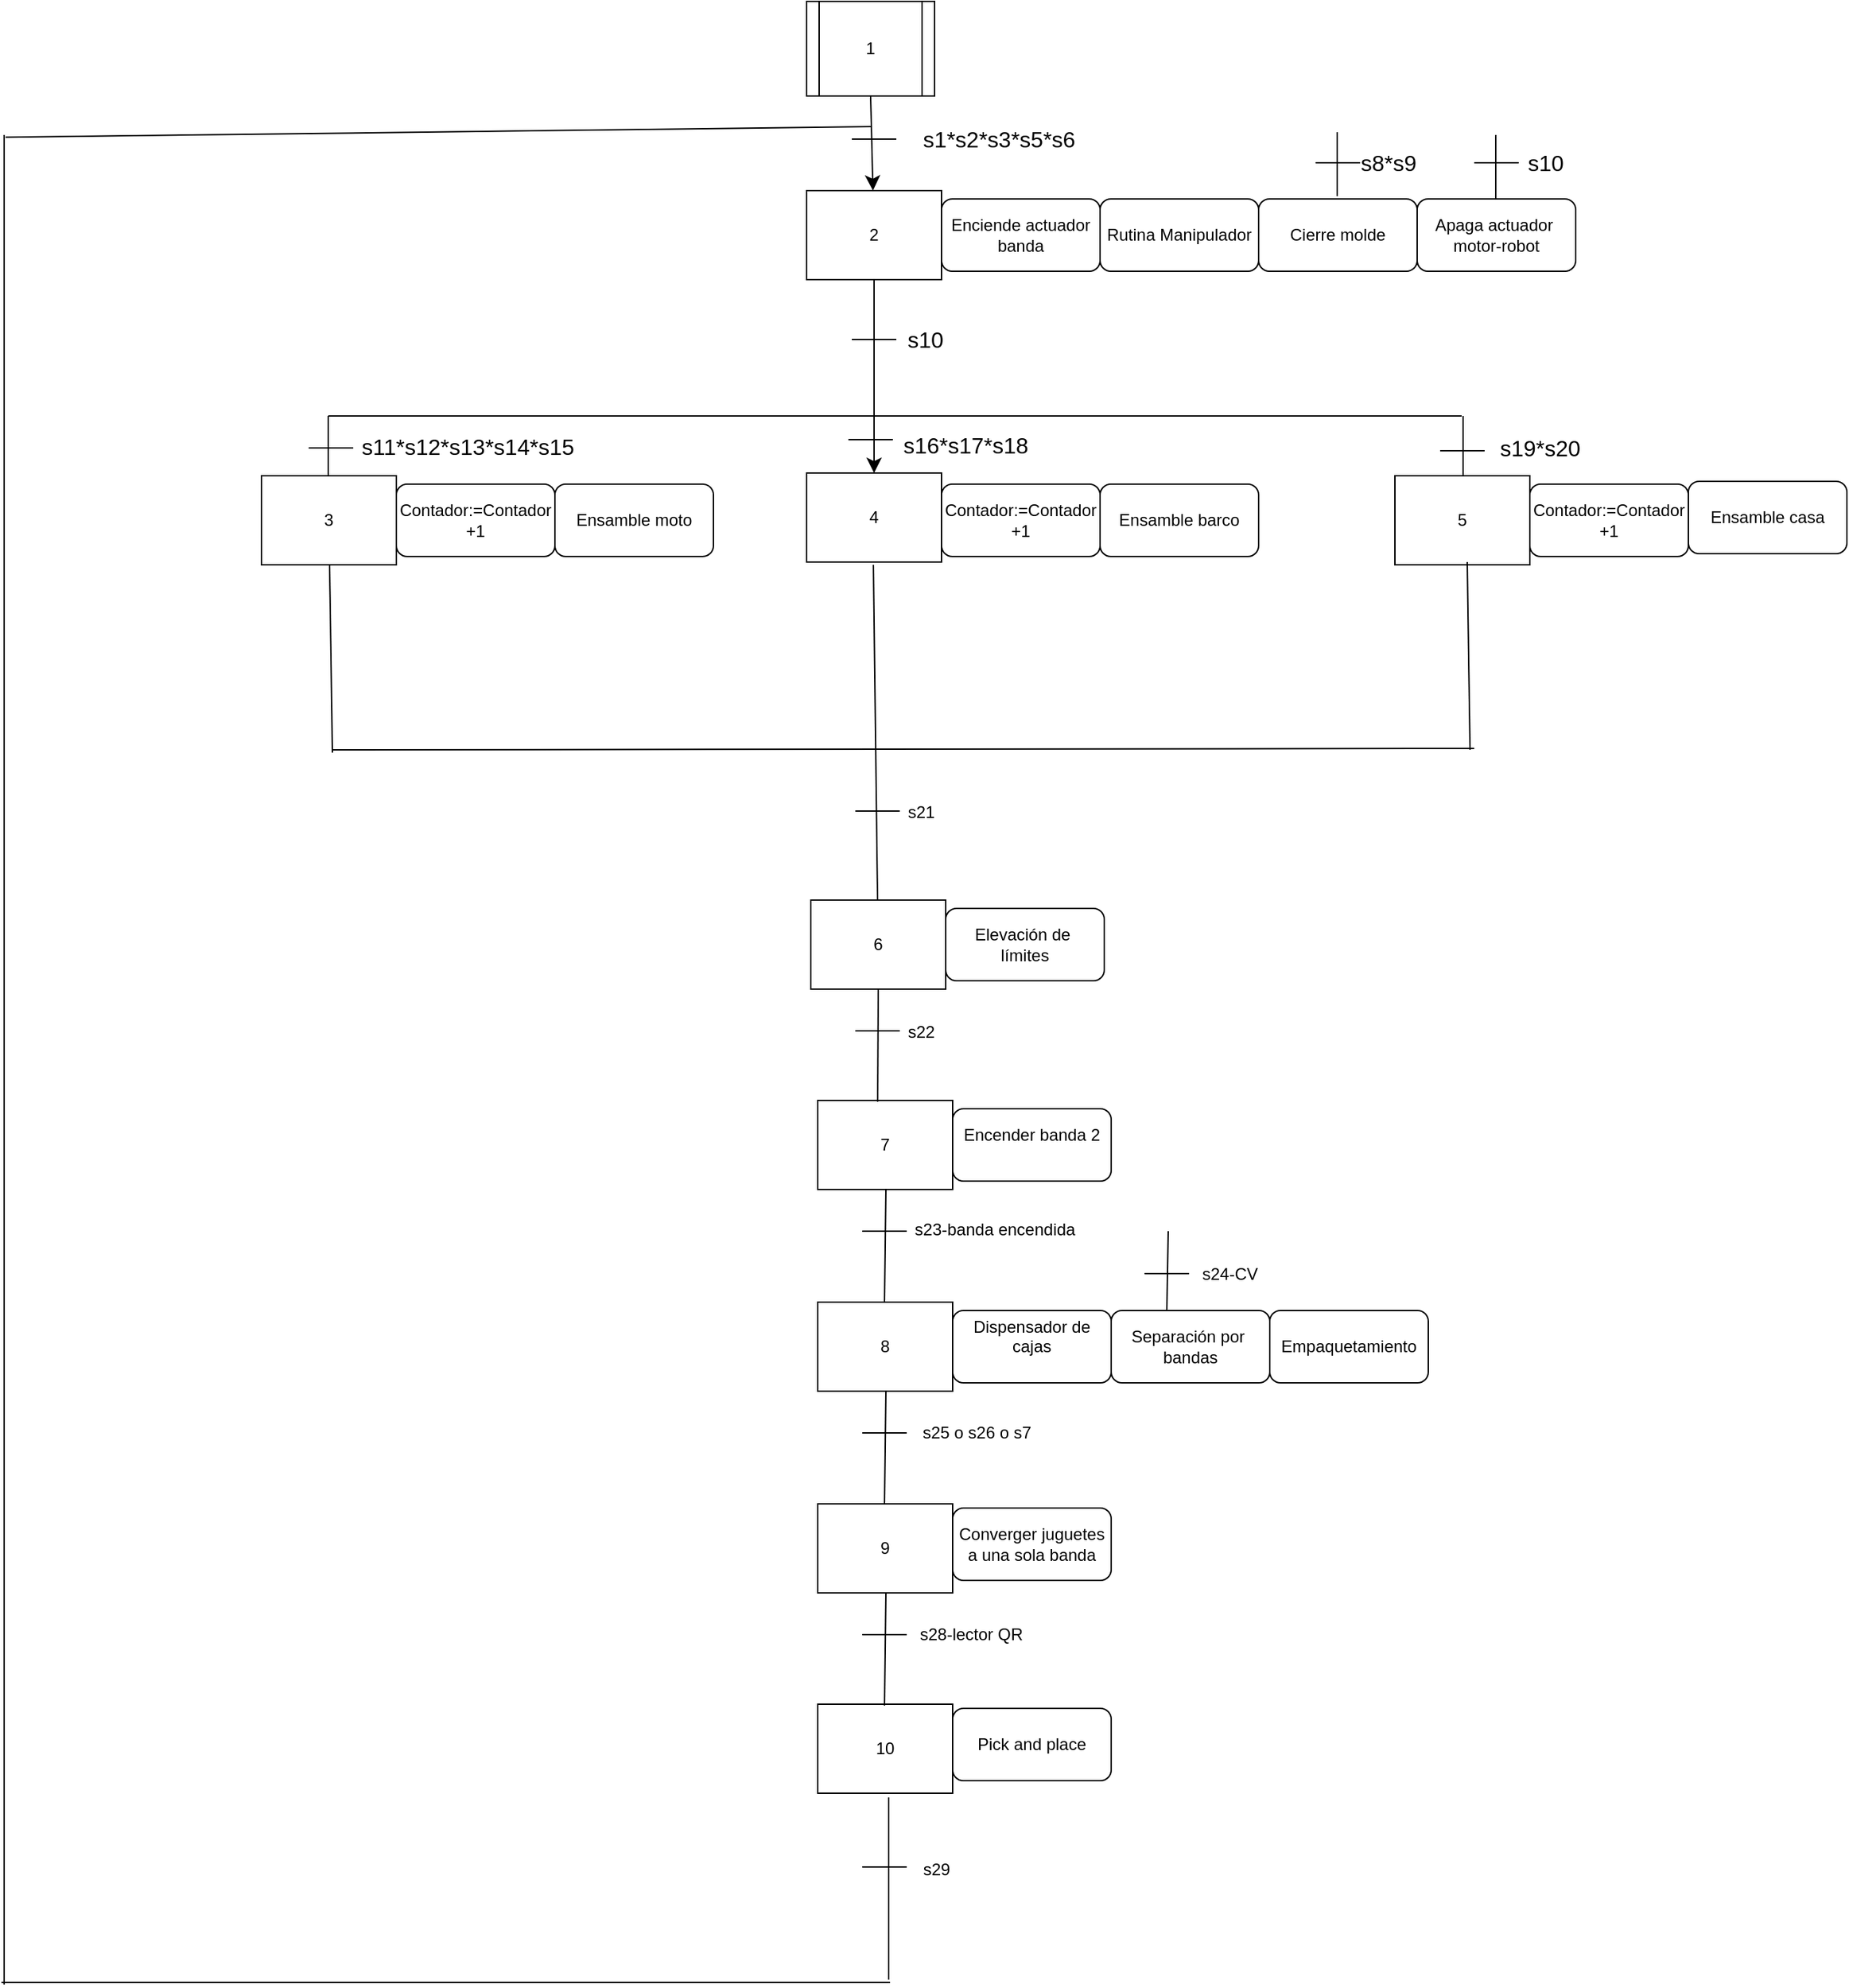 <mxfile version="26.0.16">
  <diagram name="Página-1" id="Nnh60td6lPOJHx4A675l">
    <mxGraphModel dx="1127" dy="781" grid="0" gridSize="10" guides="1" tooltips="1" connect="1" arrows="1" fold="1" page="0" pageScale="1" pageWidth="827" pageHeight="1169" math="0" shadow="0">
      <root>
        <mxCell id="0" />
        <mxCell id="1" parent="0" />
        <mxCell id="kA1zZRthYYEZTJrhDJfg-10" style="edgeStyle=none;curved=1;rounded=0;orthogonalLoop=1;jettySize=auto;html=1;exitX=0.5;exitY=1;exitDx=0;exitDy=0;fontSize=12;startSize=8;endSize=8;" parent="1" source="kA1zZRthYYEZTJrhDJfg-1" target="kA1zZRthYYEZTJrhDJfg-6" edge="1">
          <mxGeometry relative="1" as="geometry" />
        </mxCell>
        <mxCell id="kA1zZRthYYEZTJrhDJfg-1" value="1" style="shape=process;whiteSpace=wrap;html=1;backgroundOutline=1;" parent="1" vertex="1">
          <mxGeometry x="47" y="-103" width="92" height="68" as="geometry" />
        </mxCell>
        <mxCell id="kA1zZRthYYEZTJrhDJfg-6" value="2" style="rounded=0;whiteSpace=wrap;html=1;" parent="1" vertex="1">
          <mxGeometry x="47" y="33" width="97" height="64" as="geometry" />
        </mxCell>
        <mxCell id="kA1zZRthYYEZTJrhDJfg-7" value="4" style="rounded=0;whiteSpace=wrap;html=1;" parent="1" vertex="1">
          <mxGeometry x="47" y="236" width="97" height="64" as="geometry" />
        </mxCell>
        <mxCell id="kA1zZRthYYEZTJrhDJfg-13" value="" style="endArrow=none;html=1;rounded=0;fontSize=12;startSize=8;endSize=8;curved=1;" parent="1" edge="1">
          <mxGeometry width="50" height="50" relative="1" as="geometry">
            <mxPoint x="79.5" y="-4" as="sourcePoint" />
            <mxPoint x="111.5" y="-4" as="targetPoint" />
          </mxGeometry>
        </mxCell>
        <mxCell id="kA1zZRthYYEZTJrhDJfg-14" value="s1*s2*s3*s5*s6" style="text;html=1;align=center;verticalAlign=middle;resizable=0;points=[];autosize=1;strokeColor=none;fillColor=none;fontSize=16;" parent="1" vertex="1">
          <mxGeometry x="121" y="-20" width="127" height="31" as="geometry" />
        </mxCell>
        <mxCell id="kA1zZRthYYEZTJrhDJfg-15" value="Enciende actuador banda" style="rounded=1;whiteSpace=wrap;html=1;" parent="1" vertex="1">
          <mxGeometry x="144" y="39" width="114" height="52" as="geometry" />
        </mxCell>
        <mxCell id="kA1zZRthYYEZTJrhDJfg-16" value="Rutina Manipulador" style="rounded=1;whiteSpace=wrap;html=1;" parent="1" vertex="1">
          <mxGeometry x="258" y="39" width="114" height="52" as="geometry" />
        </mxCell>
        <mxCell id="kA1zZRthYYEZTJrhDJfg-17" value="Cierre molde" style="rounded=1;whiteSpace=wrap;html=1;" parent="1" vertex="1">
          <mxGeometry x="372" y="39" width="114" height="52" as="geometry" />
        </mxCell>
        <mxCell id="kA1zZRthYYEZTJrhDJfg-18" value="Apaga actuador&amp;nbsp;&lt;div&gt;motor-robot&lt;/div&gt;" style="rounded=1;whiteSpace=wrap;html=1;" parent="1" vertex="1">
          <mxGeometry x="486" y="39" width="114" height="52" as="geometry" />
        </mxCell>
        <mxCell id="kA1zZRthYYEZTJrhDJfg-19" value="" style="endArrow=none;html=1;rounded=0;fontSize=12;startSize=8;endSize=8;curved=1;" parent="1" edge="1">
          <mxGeometry width="50" height="50" relative="1" as="geometry">
            <mxPoint x="428.5" y="37" as="sourcePoint" />
            <mxPoint x="428.5" y="-9" as="targetPoint" />
          </mxGeometry>
        </mxCell>
        <mxCell id="kA1zZRthYYEZTJrhDJfg-20" value="" style="endArrow=none;html=1;rounded=0;fontSize=12;startSize=8;endSize=8;curved=1;" parent="1" edge="1">
          <mxGeometry width="50" height="50" relative="1" as="geometry">
            <mxPoint x="542.5" y="39" as="sourcePoint" />
            <mxPoint x="542.5" y="-7" as="targetPoint" />
          </mxGeometry>
        </mxCell>
        <mxCell id="kA1zZRthYYEZTJrhDJfg-22" value="" style="endArrow=none;html=1;rounded=0;fontSize=12;startSize=8;endSize=8;curved=1;" parent="1" edge="1">
          <mxGeometry width="50" height="50" relative="1" as="geometry">
            <mxPoint x="413" y="13" as="sourcePoint" />
            <mxPoint x="445" y="13" as="targetPoint" />
          </mxGeometry>
        </mxCell>
        <mxCell id="kA1zZRthYYEZTJrhDJfg-24" value="" style="endArrow=none;html=1;rounded=0;fontSize=12;startSize=8;endSize=8;curved=1;" parent="1" edge="1">
          <mxGeometry width="50" height="50" relative="1" as="geometry">
            <mxPoint x="527" y="13" as="sourcePoint" />
            <mxPoint x="559" y="13" as="targetPoint" />
          </mxGeometry>
        </mxCell>
        <mxCell id="kA1zZRthYYEZTJrhDJfg-25" value="s8*s9" style="text;html=1;align=center;verticalAlign=middle;resizable=0;points=[];autosize=1;strokeColor=none;fillColor=none;fontSize=16;" parent="1" vertex="1">
          <mxGeometry x="436" y="-3" width="58" height="31" as="geometry" />
        </mxCell>
        <mxCell id="kA1zZRthYYEZTJrhDJfg-26" value="s10" style="text;html=1;align=center;verticalAlign=middle;resizable=0;points=[];autosize=1;strokeColor=none;fillColor=none;fontSize=16;" parent="1" vertex="1">
          <mxGeometry x="556" y="-3" width="44" height="31" as="geometry" />
        </mxCell>
        <mxCell id="kA1zZRthYYEZTJrhDJfg-27" style="edgeStyle=none;curved=1;rounded=0;orthogonalLoop=1;jettySize=auto;html=1;exitX=0.5;exitY=1;exitDx=0;exitDy=0;fontSize=12;startSize=8;endSize=8;" parent="1" source="kA1zZRthYYEZTJrhDJfg-6" target="kA1zZRthYYEZTJrhDJfg-7" edge="1">
          <mxGeometry relative="1" as="geometry">
            <mxPoint x="96" y="183" as="targetPoint" />
          </mxGeometry>
        </mxCell>
        <mxCell id="kA1zZRthYYEZTJrhDJfg-28" value="" style="endArrow=none;html=1;rounded=0;fontSize=12;startSize=8;endSize=8;curved=1;" parent="1" edge="1">
          <mxGeometry width="50" height="50" relative="1" as="geometry">
            <mxPoint x="79.5" y="140" as="sourcePoint" />
            <mxPoint x="111.5" y="140" as="targetPoint" />
          </mxGeometry>
        </mxCell>
        <mxCell id="kA1zZRthYYEZTJrhDJfg-29" value="s10&lt;div&gt;&lt;br&gt;&lt;/div&gt;" style="text;html=1;align=center;verticalAlign=middle;resizable=0;points=[];autosize=1;strokeColor=none;fillColor=none;fontSize=16;" parent="1" vertex="1">
          <mxGeometry x="110" y="125" width="44" height="50" as="geometry" />
        </mxCell>
        <mxCell id="kA1zZRthYYEZTJrhDJfg-31" value="" style="endArrow=none;html=1;rounded=0;fontSize=12;startSize=8;endSize=8;curved=1;" parent="1" edge="1">
          <mxGeometry width="50" height="50" relative="1" as="geometry">
            <mxPoint x="-297" y="195" as="sourcePoint" />
            <mxPoint x="518" y="195" as="targetPoint" />
          </mxGeometry>
        </mxCell>
        <mxCell id="kA1zZRthYYEZTJrhDJfg-35" value="" style="endArrow=none;html=1;rounded=0;fontSize=12;startSize=8;endSize=8;curved=1;" parent="1" edge="1">
          <mxGeometry width="50" height="50" relative="1" as="geometry">
            <mxPoint x="-297" y="238" as="sourcePoint" />
            <mxPoint x="-297" y="195" as="targetPoint" />
          </mxGeometry>
        </mxCell>
        <mxCell id="kA1zZRthYYEZTJrhDJfg-36" value="" style="endArrow=none;html=1;rounded=0;fontSize=12;startSize=8;endSize=8;curved=1;" parent="1" edge="1">
          <mxGeometry width="50" height="50" relative="1" as="geometry">
            <mxPoint x="519" y="238" as="sourcePoint" />
            <mxPoint x="519" y="195" as="targetPoint" />
          </mxGeometry>
        </mxCell>
        <mxCell id="kA1zZRthYYEZTJrhDJfg-37" value="3" style="rounded=0;whiteSpace=wrap;html=1;" parent="1" vertex="1">
          <mxGeometry x="-345" y="238" width="97" height="64" as="geometry" />
        </mxCell>
        <mxCell id="kA1zZRthYYEZTJrhDJfg-38" value="5" style="rounded=0;whiteSpace=wrap;html=1;" parent="1" vertex="1">
          <mxGeometry x="470" y="238" width="97" height="64" as="geometry" />
        </mxCell>
        <mxCell id="kA1zZRthYYEZTJrhDJfg-39" value="Contador:=Contador&lt;div&gt;+1&lt;/div&gt;" style="rounded=1;whiteSpace=wrap;html=1;" parent="1" vertex="1">
          <mxGeometry x="-248" y="244" width="114" height="52" as="geometry" />
        </mxCell>
        <mxCell id="kA1zZRthYYEZTJrhDJfg-40" value="Ensamble barco" style="rounded=1;whiteSpace=wrap;html=1;" parent="1" vertex="1">
          <mxGeometry x="258" y="244" width="114" height="52" as="geometry" />
        </mxCell>
        <mxCell id="kA1zZRthYYEZTJrhDJfg-41" value="Ensamble casa" style="rounded=1;whiteSpace=wrap;html=1;" parent="1" vertex="1">
          <mxGeometry x="681" y="242" width="114" height="52" as="geometry" />
        </mxCell>
        <mxCell id="kA1zZRthYYEZTJrhDJfg-42" value="" style="endArrow=none;html=1;rounded=0;fontSize=12;startSize=8;endSize=8;curved=1;" parent="1" edge="1">
          <mxGeometry width="50" height="50" relative="1" as="geometry">
            <mxPoint x="-294" y="435" as="sourcePoint" />
            <mxPoint x="527" y="434" as="targetPoint" />
          </mxGeometry>
        </mxCell>
        <mxCell id="kA1zZRthYYEZTJrhDJfg-44" value="" style="endArrow=none;html=1;rounded=0;fontSize=12;startSize=8;endSize=8;curved=1;" parent="1" target="kA1zZRthYYEZTJrhDJfg-37" edge="1">
          <mxGeometry width="50" height="50" relative="1" as="geometry">
            <mxPoint x="-294" y="437" as="sourcePoint" />
            <mxPoint x="-294" y="384" as="targetPoint" />
          </mxGeometry>
        </mxCell>
        <mxCell id="kA1zZRthYYEZTJrhDJfg-45" value="" style="endArrow=none;html=1;rounded=0;fontSize=12;startSize=8;endSize=8;curved=1;" parent="1" edge="1">
          <mxGeometry width="50" height="50" relative="1" as="geometry">
            <mxPoint x="98" y="543" as="sourcePoint" />
            <mxPoint x="95" y="302" as="targetPoint" />
          </mxGeometry>
        </mxCell>
        <mxCell id="kA1zZRthYYEZTJrhDJfg-46" value="" style="endArrow=none;html=1;rounded=0;fontSize=12;startSize=8;endSize=8;curved=1;" parent="1" edge="1">
          <mxGeometry width="50" height="50" relative="1" as="geometry">
            <mxPoint x="524" y="435" as="sourcePoint" />
            <mxPoint x="522" y="300" as="targetPoint" />
          </mxGeometry>
        </mxCell>
        <mxCell id="kA1zZRthYYEZTJrhDJfg-47" value="" style="endArrow=none;html=1;rounded=0;fontSize=12;startSize=8;endSize=8;curved=1;" parent="1" edge="1">
          <mxGeometry width="50" height="50" relative="1" as="geometry">
            <mxPoint x="77" y="212" as="sourcePoint" />
            <mxPoint x="109" y="212" as="targetPoint" />
          </mxGeometry>
        </mxCell>
        <mxCell id="kA1zZRthYYEZTJrhDJfg-48" value="" style="endArrow=none;html=1;rounded=0;fontSize=12;startSize=8;endSize=8;curved=1;" parent="1" edge="1">
          <mxGeometry width="50" height="50" relative="1" as="geometry">
            <mxPoint x="502.5" y="220" as="sourcePoint" />
            <mxPoint x="534.5" y="220" as="targetPoint" />
          </mxGeometry>
        </mxCell>
        <mxCell id="kA1zZRthYYEZTJrhDJfg-49" value="" style="endArrow=none;html=1;rounded=0;fontSize=12;startSize=8;endSize=8;curved=1;" parent="1" edge="1">
          <mxGeometry width="50" height="50" relative="1" as="geometry">
            <mxPoint x="-311" y="218" as="sourcePoint" />
            <mxPoint x="-279" y="218" as="targetPoint" />
          </mxGeometry>
        </mxCell>
        <mxCell id="kA1zZRthYYEZTJrhDJfg-51" value="s11*s12*s13*s14*s15&lt;div&gt;&lt;br&gt;&lt;/div&gt;" style="text;html=1;align=center;verticalAlign=middle;resizable=0;points=[];autosize=1;strokeColor=none;fillColor=none;fontSize=16;" parent="1" vertex="1">
          <mxGeometry x="-283" y="202" width="171" height="50" as="geometry" />
        </mxCell>
        <mxCell id="kA1zZRthYYEZTJrhDJfg-53" value="s16*s17*s18" style="text;html=1;align=center;verticalAlign=middle;resizable=0;points=[];autosize=1;strokeColor=none;fillColor=none;fontSize=16;" parent="1" vertex="1">
          <mxGeometry x="107" y="200" width="108" height="31" as="geometry" />
        </mxCell>
        <mxCell id="kA1zZRthYYEZTJrhDJfg-54" value="" style="endArrow=none;html=1;rounded=0;fontSize=12;startSize=8;endSize=8;curved=1;" parent="1" edge="1">
          <mxGeometry width="50" height="50" relative="1" as="geometry">
            <mxPoint x="82" y="479" as="sourcePoint" />
            <mxPoint x="114" y="479" as="targetPoint" />
          </mxGeometry>
        </mxCell>
        <mxCell id="kA1zZRthYYEZTJrhDJfg-55" value="s19*s20" style="text;html=1;align=center;verticalAlign=middle;resizable=0;points=[];autosize=1;strokeColor=none;fillColor=none;fontSize=16;" parent="1" vertex="1">
          <mxGeometry x="536" y="202" width="76" height="31" as="geometry" />
        </mxCell>
        <mxCell id="AHW6eDkfj2Qgrtjn53hn-1" value="Ensamble moto" style="rounded=1;whiteSpace=wrap;html=1;" parent="1" vertex="1">
          <mxGeometry x="-134" y="244" width="114" height="52" as="geometry" />
        </mxCell>
        <mxCell id="AHW6eDkfj2Qgrtjn53hn-2" value="Contador:=Contador&lt;div&gt;+1&lt;/div&gt;" style="rounded=1;whiteSpace=wrap;html=1;" parent="1" vertex="1">
          <mxGeometry x="144" y="244" width="114" height="52" as="geometry" />
        </mxCell>
        <mxCell id="AHW6eDkfj2Qgrtjn53hn-3" value="Contador:=Contador&lt;div&gt;+1&lt;/div&gt;" style="rounded=1;whiteSpace=wrap;html=1;" parent="1" vertex="1">
          <mxGeometry x="567" y="244" width="114" height="52" as="geometry" />
        </mxCell>
        <mxCell id="AHW6eDkfj2Qgrtjn53hn-4" value="s21" style="text;html=1;align=center;verticalAlign=middle;resizable=0;points=[];autosize=1;strokeColor=none;fillColor=none;" parent="1" vertex="1">
          <mxGeometry x="110" y="467" width="37" height="26" as="geometry" />
        </mxCell>
        <mxCell id="AHW6eDkfj2Qgrtjn53hn-5" value="6" style="rounded=0;whiteSpace=wrap;html=1;" parent="1" vertex="1">
          <mxGeometry x="50" y="543" width="97" height="64" as="geometry" />
        </mxCell>
        <mxCell id="AHW6eDkfj2Qgrtjn53hn-6" value="Elevación de&amp;nbsp;&lt;div&gt;límites&lt;/div&gt;" style="rounded=1;whiteSpace=wrap;html=1;" parent="1" vertex="1">
          <mxGeometry x="147" y="549" width="114" height="52" as="geometry" />
        </mxCell>
        <mxCell id="AHW6eDkfj2Qgrtjn53hn-8" value="7" style="rounded=0;whiteSpace=wrap;html=1;" parent="1" vertex="1">
          <mxGeometry x="55" y="687" width="97" height="64" as="geometry" />
        </mxCell>
        <mxCell id="AHW6eDkfj2Qgrtjn53hn-9" value="Encender banda 2&lt;div&gt;&lt;br&gt;&lt;/div&gt;" style="rounded=1;whiteSpace=wrap;html=1;" parent="1" vertex="1">
          <mxGeometry x="152" y="693" width="114" height="52" as="geometry" />
        </mxCell>
        <mxCell id="AHW6eDkfj2Qgrtjn53hn-11" value="" style="endArrow=none;html=1;rounded=0;exitX=0.444;exitY=0.016;exitDx=0;exitDy=0;exitPerimeter=0;entryX=0.5;entryY=1;entryDx=0;entryDy=0;" parent="1" source="AHW6eDkfj2Qgrtjn53hn-8" target="AHW6eDkfj2Qgrtjn53hn-5" edge="1">
          <mxGeometry width="50" height="50" relative="1" as="geometry">
            <mxPoint x="98.02" y="680" as="sourcePoint" />
            <mxPoint x="98.02" y="613" as="targetPoint" />
          </mxGeometry>
        </mxCell>
        <mxCell id="AHW6eDkfj2Qgrtjn53hn-13" value="" style="endArrow=none;html=1;rounded=0;fontSize=12;startSize=8;endSize=8;curved=1;" parent="1" edge="1">
          <mxGeometry width="50" height="50" relative="1" as="geometry">
            <mxPoint x="82" y="637" as="sourcePoint" />
            <mxPoint x="114" y="637" as="targetPoint" />
          </mxGeometry>
        </mxCell>
        <mxCell id="AHW6eDkfj2Qgrtjn53hn-14" value="s22" style="text;html=1;align=center;verticalAlign=middle;resizable=0;points=[];autosize=1;strokeColor=none;fillColor=none;" parent="1" vertex="1">
          <mxGeometry x="110" y="625" width="37" height="26" as="geometry" />
        </mxCell>
        <mxCell id="AHW6eDkfj2Qgrtjn53hn-15" value="8" style="rounded=0;whiteSpace=wrap;html=1;" parent="1" vertex="1">
          <mxGeometry x="55" y="832" width="97" height="64" as="geometry" />
        </mxCell>
        <mxCell id="AHW6eDkfj2Qgrtjn53hn-17" value="" style="endArrow=none;html=1;rounded=0;exitX=0.444;exitY=0.016;exitDx=0;exitDy=0;exitPerimeter=0;entryX=0.5;entryY=1;entryDx=0;entryDy=0;" parent="1" edge="1">
          <mxGeometry width="50" height="50" relative="1" as="geometry">
            <mxPoint x="103" y="832" as="sourcePoint" />
            <mxPoint x="104" y="751" as="targetPoint" />
          </mxGeometry>
        </mxCell>
        <mxCell id="AHW6eDkfj2Qgrtjn53hn-18" value="" style="endArrow=none;html=1;rounded=0;fontSize=12;startSize=8;endSize=8;curved=1;" parent="1" edge="1">
          <mxGeometry width="50" height="50" relative="1" as="geometry">
            <mxPoint x="87" y="781" as="sourcePoint" />
            <mxPoint x="119" y="781" as="targetPoint" />
          </mxGeometry>
        </mxCell>
        <mxCell id="AHW6eDkfj2Qgrtjn53hn-19" value="s23-banda encendida" style="text;html=1;align=center;verticalAlign=middle;resizable=0;points=[];autosize=1;strokeColor=none;fillColor=none;" parent="1" vertex="1">
          <mxGeometry x="115" y="767" width="133" height="26" as="geometry" />
        </mxCell>
        <mxCell id="AHW6eDkfj2Qgrtjn53hn-20" value="Dispensador de cajas&lt;br&gt;&lt;div&gt;&lt;br&gt;&lt;/div&gt;" style="rounded=1;whiteSpace=wrap;html=1;" parent="1" vertex="1">
          <mxGeometry x="152" y="838" width="114" height="52" as="geometry" />
        </mxCell>
        <mxCell id="AHW6eDkfj2Qgrtjn53hn-21" value="Separación por&amp;nbsp; bandas" style="rounded=1;whiteSpace=wrap;html=1;" parent="1" vertex="1">
          <mxGeometry x="266" y="838" width="114" height="52" as="geometry" />
        </mxCell>
        <mxCell id="AHW6eDkfj2Qgrtjn53hn-22" value="&lt;div&gt;Empaquetamiento&lt;/div&gt;" style="rounded=1;whiteSpace=wrap;html=1;" parent="1" vertex="1">
          <mxGeometry x="380" y="838" width="114" height="52" as="geometry" />
        </mxCell>
        <mxCell id="AHW6eDkfj2Qgrtjn53hn-26" value="" style="endArrow=none;html=1;rounded=0;fontSize=12;startSize=8;endSize=8;curved=1;" parent="1" edge="1">
          <mxGeometry width="50" height="50" relative="1" as="geometry">
            <mxPoint x="290" y="811.5" as="sourcePoint" />
            <mxPoint x="322" y="811.5" as="targetPoint" />
          </mxGeometry>
        </mxCell>
        <mxCell id="AHW6eDkfj2Qgrtjn53hn-27" value="s24-CV" style="text;html=1;align=center;verticalAlign=middle;resizable=0;points=[];autosize=1;strokeColor=none;fillColor=none;" parent="1" vertex="1">
          <mxGeometry x="322" y="799" width="58" height="26" as="geometry" />
        </mxCell>
        <mxCell id="AHW6eDkfj2Qgrtjn53hn-28" value="" style="endArrow=none;html=1;rounded=0;exitX=0.444;exitY=0.016;exitDx=0;exitDy=0;exitPerimeter=0;" parent="1" edge="1">
          <mxGeometry width="50" height="50" relative="1" as="geometry">
            <mxPoint x="306" y="838" as="sourcePoint" />
            <mxPoint x="307" y="781" as="targetPoint" />
          </mxGeometry>
        </mxCell>
        <mxCell id="AHW6eDkfj2Qgrtjn53hn-29" value="9" style="rounded=0;whiteSpace=wrap;html=1;" parent="1" vertex="1">
          <mxGeometry x="55" y="977" width="97" height="64" as="geometry" />
        </mxCell>
        <mxCell id="AHW6eDkfj2Qgrtjn53hn-30" value="" style="endArrow=none;html=1;rounded=0;exitX=0.444;exitY=0.016;exitDx=0;exitDy=0;exitPerimeter=0;entryX=0.5;entryY=1;entryDx=0;entryDy=0;" parent="1" edge="1">
          <mxGeometry width="50" height="50" relative="1" as="geometry">
            <mxPoint x="103" y="977" as="sourcePoint" />
            <mxPoint x="104" y="896" as="targetPoint" />
          </mxGeometry>
        </mxCell>
        <mxCell id="AHW6eDkfj2Qgrtjn53hn-31" value="" style="endArrow=none;html=1;rounded=0;fontSize=12;startSize=8;endSize=8;curved=1;" parent="1" edge="1">
          <mxGeometry width="50" height="50" relative="1" as="geometry">
            <mxPoint x="87" y="926" as="sourcePoint" />
            <mxPoint x="119" y="926" as="targetPoint" />
          </mxGeometry>
        </mxCell>
        <mxCell id="AHW6eDkfj2Qgrtjn53hn-33" value="s25 o s26 o s7" style="text;html=1;align=center;verticalAlign=middle;resizable=0;points=[];autosize=1;strokeColor=none;fillColor=none;" parent="1" vertex="1">
          <mxGeometry x="121" y="913" width="96" height="26" as="geometry" />
        </mxCell>
        <mxCell id="AHW6eDkfj2Qgrtjn53hn-34" value="&lt;div&gt;Converger juguetes a una sola banda&lt;/div&gt;" style="rounded=1;whiteSpace=wrap;html=1;" parent="1" vertex="1">
          <mxGeometry x="152" y="980" width="114" height="52" as="geometry" />
        </mxCell>
        <mxCell id="AHW6eDkfj2Qgrtjn53hn-35" value="10" style="rounded=0;whiteSpace=wrap;html=1;" parent="1" vertex="1">
          <mxGeometry x="55" y="1121" width="97" height="64" as="geometry" />
        </mxCell>
        <mxCell id="AHW6eDkfj2Qgrtjn53hn-36" value="" style="endArrow=none;html=1;rounded=0;exitX=0.444;exitY=0.016;exitDx=0;exitDy=0;exitPerimeter=0;entryX=0.5;entryY=1;entryDx=0;entryDy=0;" parent="1" edge="1">
          <mxGeometry width="50" height="50" relative="1" as="geometry">
            <mxPoint x="103" y="1122" as="sourcePoint" />
            <mxPoint x="104" y="1041" as="targetPoint" />
          </mxGeometry>
        </mxCell>
        <mxCell id="AHW6eDkfj2Qgrtjn53hn-37" value="" style="endArrow=none;html=1;rounded=0;fontSize=12;startSize=8;endSize=8;curved=1;" parent="1" edge="1">
          <mxGeometry width="50" height="50" relative="1" as="geometry">
            <mxPoint x="87" y="1071" as="sourcePoint" />
            <mxPoint x="119" y="1071" as="targetPoint" />
          </mxGeometry>
        </mxCell>
        <mxCell id="AHW6eDkfj2Qgrtjn53hn-38" value="s28-lector QR" style="text;html=1;align=center;verticalAlign=middle;resizable=0;points=[];autosize=1;strokeColor=none;fillColor=none;" parent="1" vertex="1">
          <mxGeometry x="119" y="1058" width="92" height="26" as="geometry" />
        </mxCell>
        <mxCell id="AHW6eDkfj2Qgrtjn53hn-40" value="Pick and place" style="rounded=1;whiteSpace=wrap;html=1;" parent="1" vertex="1">
          <mxGeometry x="152" y="1124" width="114" height="52" as="geometry" />
        </mxCell>
        <mxCell id="AHW6eDkfj2Qgrtjn53hn-43" value="" style="endArrow=none;html=1;rounded=0;" parent="1" edge="1">
          <mxGeometry width="50" height="50" relative="1" as="geometry">
            <mxPoint x="106" y="1319" as="sourcePoint" />
            <mxPoint x="106" y="1188" as="targetPoint" />
            <Array as="points">
              <mxPoint x="106" y="1268" />
            </Array>
          </mxGeometry>
        </mxCell>
        <mxCell id="AHW6eDkfj2Qgrtjn53hn-44" value="" style="endArrow=none;html=1;rounded=0;" parent="1" edge="1">
          <mxGeometry width="50" height="50" relative="1" as="geometry">
            <mxPoint x="-532" y="1321" as="sourcePoint" />
            <mxPoint x="107" y="1321" as="targetPoint" />
          </mxGeometry>
        </mxCell>
        <mxCell id="AHW6eDkfj2Qgrtjn53hn-45" value="" style="endArrow=none;html=1;rounded=0;" parent="1" edge="1">
          <mxGeometry width="50" height="50" relative="1" as="geometry">
            <mxPoint x="-530" y="-7" as="sourcePoint" />
            <mxPoint x="-530" y="1322.5" as="targetPoint" />
          </mxGeometry>
        </mxCell>
        <mxCell id="AHW6eDkfj2Qgrtjn53hn-46" value="" style="endArrow=none;html=1;rounded=0;" parent="1" edge="1">
          <mxGeometry width="50" height="50" relative="1" as="geometry">
            <mxPoint x="-529" y="-5.33" as="sourcePoint" />
            <mxPoint x="93" y="-13" as="targetPoint" />
          </mxGeometry>
        </mxCell>
        <mxCell id="22Z3GsCY5tabhxmAVXv--3" value="" style="endArrow=none;html=1;rounded=0;fontSize=12;startSize=8;endSize=8;curved=1;" edge="1" parent="1">
          <mxGeometry width="50" height="50" relative="1" as="geometry">
            <mxPoint x="87" y="1238" as="sourcePoint" />
            <mxPoint x="119" y="1238" as="targetPoint" />
          </mxGeometry>
        </mxCell>
        <mxCell id="22Z3GsCY5tabhxmAVXv--4" value="s29" style="text;html=1;align=center;verticalAlign=middle;resizable=0;points=[];autosize=1;strokeColor=none;fillColor=none;" vertex="1" parent="1">
          <mxGeometry x="121" y="1227" width="37" height="26" as="geometry" />
        </mxCell>
      </root>
    </mxGraphModel>
  </diagram>
</mxfile>
